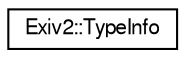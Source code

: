 digraph "Graphical Class Hierarchy"
{
  edge [fontname="FreeSans",fontsize="10",labelfontname="FreeSans",labelfontsize="10"];
  node [fontname="FreeSans",fontsize="10",shape=record];
  rankdir="LR";
  Node1 [label="Exiv2::TypeInfo",height=0.2,width=0.4,color="black", fillcolor="white", style="filled",URL="$classExiv2_1_1TypeInfo.html",tooltip="Type information lookup functions. Implemented as a static class. "];
}
